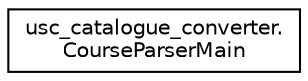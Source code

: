 digraph "Graphical Class Hierarchy"
{
  edge [fontname="Helvetica",fontsize="10",labelfontname="Helvetica",labelfontsize="10"];
  node [fontname="Helvetica",fontsize="10",shape=record];
  rankdir="LR";
  Node0 [label="usc_catalogue_converter.\lCourseParserMain",height=0.2,width=0.4,color="black", fillcolor="white", style="filled",URL="$d4/d25/classusc__catalogue__converter_1_1_course_parser_main.html"];
}
